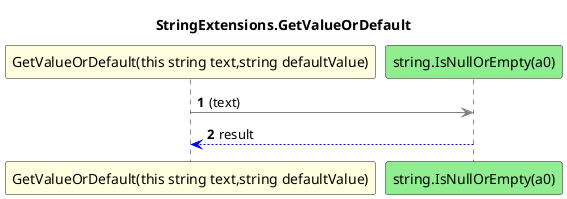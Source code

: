 @startuml StringExtensions.GetValueOrDefault
title StringExtensions.GetValueOrDefault
participant "GetValueOrDefault(this string text,string defaultValue)" as GetValueOrDefault_p0_p1 #LightYellow
participant "string.IsNullOrEmpty(a0)" as string_IsNullOrEmpty_a0 #LightGreen
autonumber
GetValueOrDefault_p0_p1 -[#grey]> string_IsNullOrEmpty_a0 : (text)
string_IsNullOrEmpty_a0 -[#blue]-> GetValueOrDefault_p0_p1 : result
@enduml
